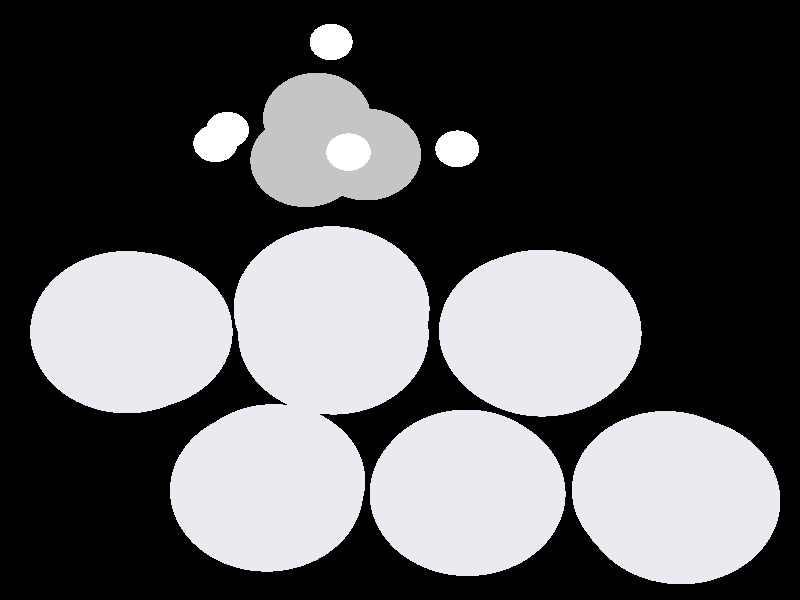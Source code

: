 #include "colors.inc"
#include "finish.inc"

global_settings {assumed_gamma 1 max_trace_level 6}
background {color White transmit 1.0}
camera {perspective
  right -9.32*x up 8.32*y
  direction 100.00*z
  location <0,0,100.00> look_at <0,0,0>}


light_source {<  2.00,   3.00,  40.00> color White
  area_light <0.70, 0, 0>, <0, 0.70, 0>, 3, 3
  adaptive 1 jitter}
// no fog
#declare simple = finish {phong 0.7}
#declare pale = finish {ambient 0.5 diffuse 0.85 roughness 0.001 specular 0.200 }
#declare intermediate = finish {ambient 0.3 diffuse 0.6 specular 0.1 roughness 0.04}
#declare vmd = finish {ambient 0.0 diffuse 0.65 phong 0.1 phong_size 40.0 specular 0.5 }
#declare jmol = finish {ambient 0.2 diffuse 0.6 specular 1 roughness 0.001 metallic}
#declare ase2 = finish {ambient 0.05 brilliance 3 diffuse 0.6 metallic specular 0.7 roughness 0.04 reflection 0.15}
#declare ase3 = finish {ambient 0.15 brilliance 2 diffuse 0.6 metallic specular 1.0 roughness 0.001 reflection 0.0}
#declare glass = finish {ambient 0.05 diffuse 0.3 specular 1.0 roughness 0.001}
#declare glass2 = finish {ambient 0.01 diffuse 0.3 specular 1.0 reflection 0.25 roughness 0.001}
#declare Rcell = 0.050;
#declare Rbond = 0.100;

#macro atom(LOC, R, COL, TRANS, FIN)
  sphere{LOC, R texture{pigment{color COL transmit TRANS} finish{FIN}}}
#end
#macro constrain(LOC, R, COL, TRANS FIN)
union{torus{R, Rcell rotate 45*z texture{pigment{color COL transmit TRANS} finish{FIN}}}
     torus{R, Rcell rotate -45*z texture{pigment{color COL transmit TRANS} finish{FIN}}}
     translate LOC}
#end

// no cell vertices
atom(< -1.60,  -2.73,  -8.74>, 1.16, rgb <0.82, 0.82, 0.88>, 0.0, ase3) // #0
atom(< -1.62,  -2.81,  -5.88>, 1.16, rgb <0.82, 0.82, 0.88>, 0.0, ase3) // #1
atom(< -1.60,  -2.72,  -3.02>, 1.16, rgb <0.82, 0.82, 0.88>, 0.0, ase3) // #2
atom(<  0.83,  -2.79,  -7.30>, 1.16, rgb <0.82, 0.82, 0.88>, 0.0, ase3) // #3
atom(<  0.83,  -2.79,  -4.46>, 1.16, rgb <0.82, 0.82, 0.88>, 0.0, ase3) // #4
atom(<  0.80,  -2.73,  -1.63>, 1.16, rgb <0.82, 0.82, 0.88>, 0.0, ase3) // #5
atom(<  3.28,  -2.79,  -5.88>, 1.16, rgb <0.82, 0.82, 0.88>, 0.0, ase3) // #6
atom(<  3.28,  -2.80,  -3.05>, 1.16, rgb <0.82, 0.82, 0.88>, 0.0, ase3) // #7
atom(<  3.28,  -2.79,  -0.22>, 1.16, rgb <0.82, 0.82, 0.88>, 0.0, ase3) // #8
atom(< -3.28,  -0.48,  -8.71>, 1.16, rgb <0.82, 0.82, 0.88>, 0.0, ase3) // #9
atom(< -3.26,  -0.46,  -5.89>, 1.16, rgb <0.82, 0.82, 0.88>, 0.0, ase3) // #10
atom(< -3.28,  -0.46,  -3.07>, 1.16, rgb <0.82, 0.82, 0.88>, 0.0, ase3) // #11
atom(< -0.81,  -0.49,  -7.28>, 1.16, rgb <0.82, 0.82, 0.88>, 0.0, ase3) // #12
atom(< -0.81,  -0.50,  -4.50>, 1.16, rgb <0.82, 0.82, 0.88>, 0.0, ase3) // #13
atom(< -0.81,  -0.12,  -1.65>, 1.16, rgb <0.82, 0.82, 0.88>, 0.0, ase3) // #14
atom(<  1.64,  -0.46,  -5.89>, 1.16, rgb <0.82, 0.82, 0.88>, 0.0, ase3) // #15
atom(<  1.66,  -0.48,  -3.07>, 1.16, rgb <0.82, 0.82, 0.88>, 0.0, ase3) // #16
atom(<  1.66,  -0.46,  -0.23>, 1.16, rgb <0.82, 0.82, 0.88>, 0.0, ase3) // #17
atom(< -1.00,   2.61,  -3.42>, 0.65, rgb <0.56, 0.56, 0.56>, 0.0, ase3) // #18
atom(< -0.40,   2.06,  -2.16>, 0.65, rgb <0.56, 0.56, 0.56>, 0.0, ase3) // #19
atom(< -1.11,   1.95,  -0.95>, 0.65, rgb <0.56, 0.56, 0.56>, 0.0, ase3) // #20
atom(< -0.53,   2.21,  -4.31>, 0.26, rgb <1.00, 1.00, 1.00>, 0.0, ase3) // #21
atom(< -2.08,   2.44,  -3.47>, 0.26, rgb <1.00, 1.00, 1.00>, 0.0, ase3) // #22
atom(< -0.83,   3.70,  -3.42>, 0.26, rgb <1.00, 1.00, 1.00>, 0.0, ase3) // #23
atom(<  0.68,   2.14,  -2.09>, 0.26, rgb <1.00, 1.00, 1.00>, 0.0, ase3) // #24
atom(< -0.60,   2.05,   0.00>, 0.26, rgb <1.00, 1.00, 1.00>, 0.0, ase3) // #25
atom(< -2.17,   2.19,  -0.93>, 0.26, rgb <1.00, 1.00, 1.00>, 0.0, ase3) // #26

// no constraints
